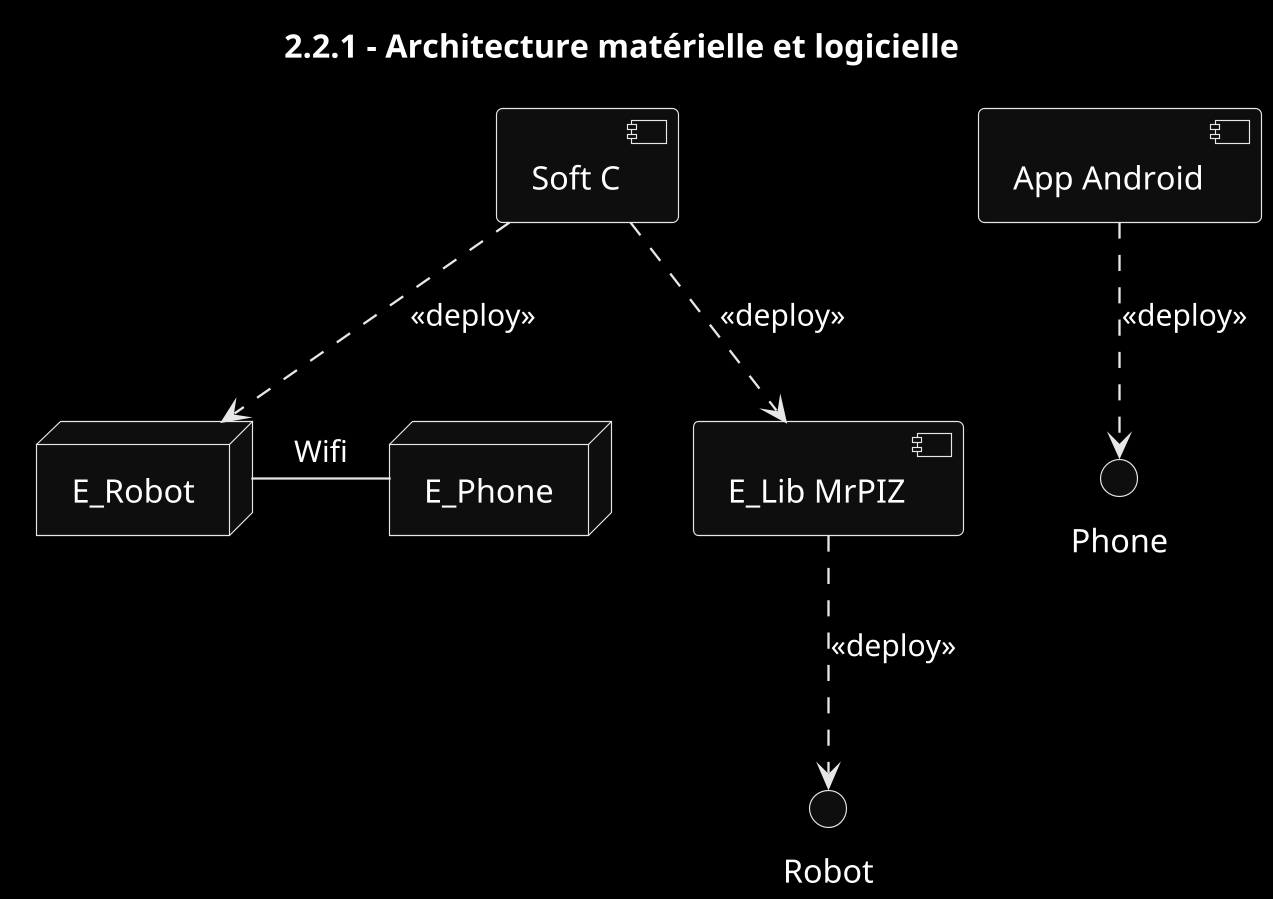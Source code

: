 @startuml
title 2.2.1 - Architecture matérielle et logicielle
skinparam shadowing false
skinparam monochrome reverse
scale 1280*900
node E_Robot
node E_Phone
E_Robot -r- E_Phone : Wifi
[Soft C] ..> [E_Lib MrPIZ] : <<deploy>>
[Soft C] ..> E_Robot : <<deploy>>
[E_Lib MrPIZ] ..> Robot : <<deploy>>
[App Android] ..> Phone : <<deploy>>
@enduml
